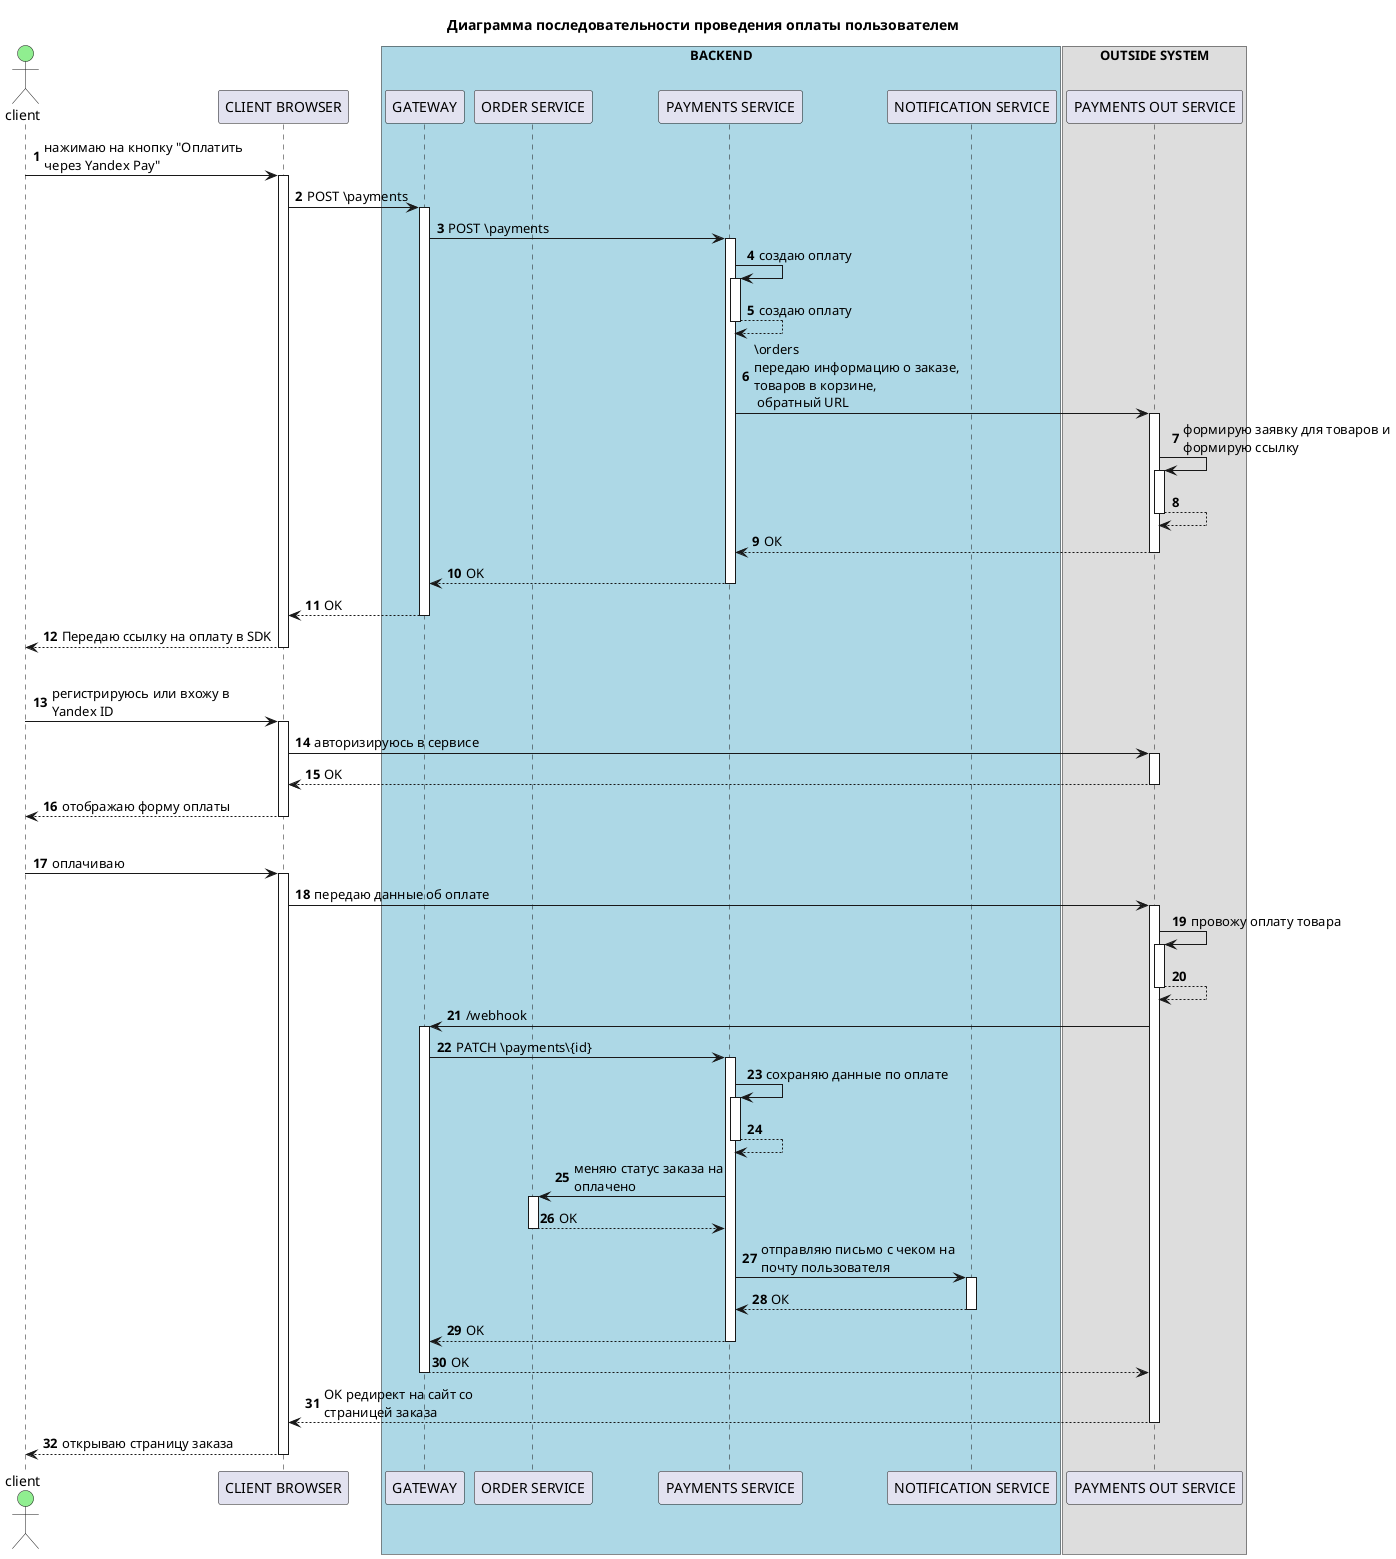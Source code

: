 @startuml
'<SETTINGS>'
autonumber
autoactivate on
skinparam maxMessageSize 210
'</SETTINGS>'

title "Диаграмма последовательности проведения оплаты пользователем"

'<PARTICIPANTS>'
Actor client #LightGreen
'Actor administrator #Red
participant "CLIENT BROWSER" as browser
'
box "BACKEND" #LightBlue
    participant GATEWAY as gateway
'    participant "AUTH SERVICE" as auth
'    participant "GOODS SEVICE" as goods
'    participant "BASKET SERVICE" as basket
    participant "ORDER SERVICE" as orders
'    participant "DELIVERY SERVICE" as delivery
    participant "PAYMENTS SERVICE" as payments
    participant "NOTIFICATION SERVICE" as notification
end box
'
'box "INTERNAL SYSTEM" #Yellow
'participant "CRM" as crm
'participant "WMS" as wms
'end box
'
box "OUTSIDE SYSTEM"
'participant "Identity provider" as idpr_out_serv
'participant "DELIVERY OUT SERVICE" as delivery_out_serv
participant "PAYMENTS OUT SERVICE" as payments_out_serv
end box
'<\PARTICIPANTS>'

'<LOGIC>'
''https://pay.yandex.ru/ru/docs/payments/basic
client -> browser: нажимаю на кнопку "Оплатить через Yandex Pay"
browser -> gateway: POST \payments
gateway -> payments: POST \payments
payments -> payments: создаю оплату
payments --> payments: создаю оплату
payments -> payments_out_serv: \orders \nпередаю информацию о заказе, \nтоваров в корзине, \n обратный URL
payments_out_serv -> payments_out_serv: формирую заявку для товаров и формирую ссылку
payments_out_serv --> payments_out_serv:
payments_out_serv --> payments: OК
payments --> gateway: OK
gateway --> browser: OK
browser --> client: Передаю ссылку на оплату в SDK
|||
client -> browser: регистрируюсь или вхожу в Yandex ID
browser -> payments_out_serv: авторизируюсь в сервисе
payments_out_serv --> browser: OK
browser --> client: отображаю форму оплаты
|||
client -> browser: оплачиваю
browser -> payments_out_serv: передаю данные об оплате
payments_out_serv -> payments_out_serv: провожу оплату товара
payments_out_serv --> payments_out_serv
payments_out_serv -> gateway: /webhook
gateway -> payments: PATCH \payments\{id}
payments -> payments: сохраняю данные по оплате
payments --> payments:
payments -> orders: меняю статус заказа на оплачено
orders --> payments: OK
payments -> notification: отправляю письмо с чеком на почту пользователя
notification --> payments: OК
payments --> gateway: OK
gateway --> payments_out_serv: OK
payments_out_serv --> browser: OK редирект на сайт со страницей заказа
browser --> client: открываю страницу заказа

'<\LOGIC>'

@enduml

